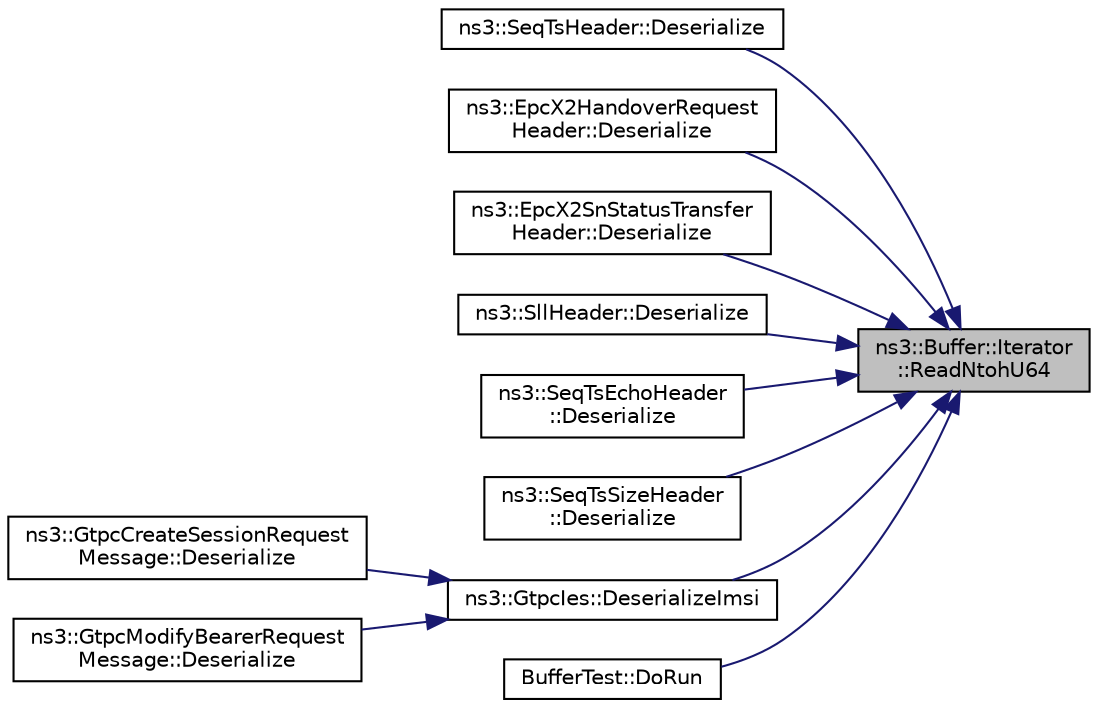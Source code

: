 digraph "ns3::Buffer::Iterator::ReadNtohU64"
{
 // LATEX_PDF_SIZE
  edge [fontname="Helvetica",fontsize="10",labelfontname="Helvetica",labelfontsize="10"];
  node [fontname="Helvetica",fontsize="10",shape=record];
  rankdir="RL";
  Node1 [label="ns3::Buffer::Iterator\l::ReadNtohU64",height=0.2,width=0.4,color="black", fillcolor="grey75", style="filled", fontcolor="black",tooltip=" "];
  Node1 -> Node2 [dir="back",color="midnightblue",fontsize="10",style="solid",fontname="Helvetica"];
  Node2 [label="ns3::SeqTsHeader::Deserialize",height=0.2,width=0.4,color="black", fillcolor="white", style="filled",URL="$classns3_1_1_seq_ts_header.html#a55ebbed99d0f5ef379248bdca5849476",tooltip=" "];
  Node1 -> Node3 [dir="back",color="midnightblue",fontsize="10",style="solid",fontname="Helvetica"];
  Node3 [label="ns3::EpcX2HandoverRequest\lHeader::Deserialize",height=0.2,width=0.4,color="black", fillcolor="white", style="filled",URL="$classns3_1_1_epc_x2_handover_request_header.html#ab7fe92cfc44a8726ea13dcd87c94ad45",tooltip=" "];
  Node1 -> Node4 [dir="back",color="midnightblue",fontsize="10",style="solid",fontname="Helvetica"];
  Node4 [label="ns3::EpcX2SnStatusTransfer\lHeader::Deserialize",height=0.2,width=0.4,color="black", fillcolor="white", style="filled",URL="$classns3_1_1_epc_x2_sn_status_transfer_header.html#a87cc0d726797ffc1264b65a5903ab668",tooltip=" "];
  Node1 -> Node5 [dir="back",color="midnightblue",fontsize="10",style="solid",fontname="Helvetica"];
  Node5 [label="ns3::SllHeader::Deserialize",height=0.2,width=0.4,color="black", fillcolor="white", style="filled",URL="$classns3_1_1_sll_header.html#a924106369babbd6774828c26e1cec054",tooltip=" "];
  Node1 -> Node6 [dir="back",color="midnightblue",fontsize="10",style="solid",fontname="Helvetica"];
  Node6 [label="ns3::SeqTsEchoHeader\l::Deserialize",height=0.2,width=0.4,color="black", fillcolor="white", style="filled",URL="$classns3_1_1_seq_ts_echo_header.html#adf4b027ce1756735dd1136aa6b06f5ce",tooltip=" "];
  Node1 -> Node7 [dir="back",color="midnightblue",fontsize="10",style="solid",fontname="Helvetica"];
  Node7 [label="ns3::SeqTsSizeHeader\l::Deserialize",height=0.2,width=0.4,color="black", fillcolor="white", style="filled",URL="$classns3_1_1_seq_ts_size_header.html#a30ef4406d603d5257d28743b5b3557cb",tooltip=" "];
  Node1 -> Node8 [dir="back",color="midnightblue",fontsize="10",style="solid",fontname="Helvetica"];
  Node8 [label="ns3::GtpcIes::DeserializeImsi",height=0.2,width=0.4,color="black", fillcolor="white", style="filled",URL="$classns3_1_1_gtpc_ies.html#aadaf20eede853e099f64be398af9e6d9",tooltip=" "];
  Node8 -> Node9 [dir="back",color="midnightblue",fontsize="10",style="solid",fontname="Helvetica"];
  Node9 [label="ns3::GtpcCreateSessionRequest\lMessage::Deserialize",height=0.2,width=0.4,color="black", fillcolor="white", style="filled",URL="$classns3_1_1_gtpc_create_session_request_message.html#a9213f9c36dbcb66d3ef02a970073e852",tooltip=" "];
  Node8 -> Node10 [dir="back",color="midnightblue",fontsize="10",style="solid",fontname="Helvetica"];
  Node10 [label="ns3::GtpcModifyBearerRequest\lMessage::Deserialize",height=0.2,width=0.4,color="black", fillcolor="white", style="filled",URL="$classns3_1_1_gtpc_modify_bearer_request_message.html#a251915c793260b52384c490959cfd24c",tooltip=" "];
  Node1 -> Node11 [dir="back",color="midnightblue",fontsize="10",style="solid",fontname="Helvetica"];
  Node11 [label="BufferTest::DoRun",height=0.2,width=0.4,color="black", fillcolor="white", style="filled",URL="$class_buffer_test.html#a4ffd025f50c962366167daef7df0ac58",tooltip="Implementation to actually run this TestCase."];
}
